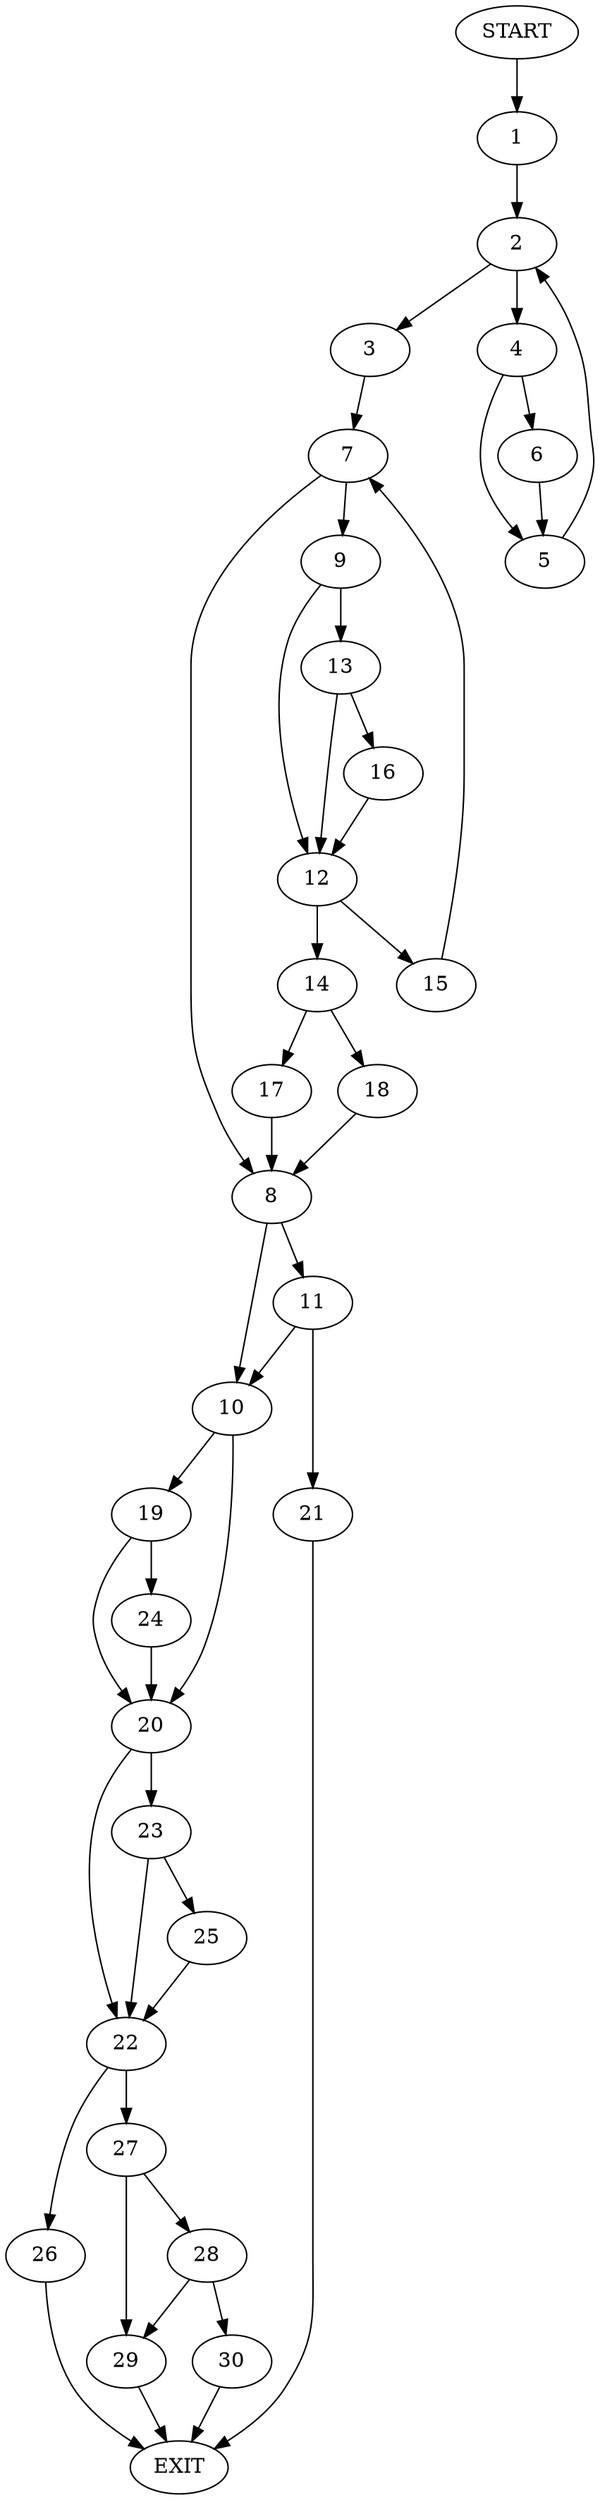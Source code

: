digraph {
0 [label="START"]
31 [label="EXIT"]
0 -> 1
1 -> 2
2 -> 3
2 -> 4
4 -> 5
4 -> 6
3 -> 7
5 -> 2
6 -> 5
7 -> 8
7 -> 9
8 -> 10
8 -> 11
9 -> 12
9 -> 13
12 -> 14
12 -> 15
13 -> 12
13 -> 16
16 -> 12
15 -> 7
14 -> 17
14 -> 18
17 -> 8
18 -> 8
10 -> 19
10 -> 20
11 -> 21
11 -> 10
21 -> 31
20 -> 22
20 -> 23
19 -> 24
19 -> 20
24 -> 20
23 -> 22
23 -> 25
22 -> 26
22 -> 27
25 -> 22
27 -> 28
27 -> 29
26 -> 31
29 -> 31
28 -> 30
28 -> 29
30 -> 31
}
